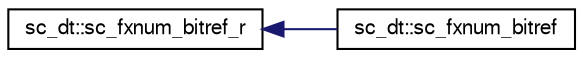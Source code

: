 digraph "Graphical Class Hierarchy"
{
  edge [fontname="FreeSans",fontsize="10",labelfontname="FreeSans",labelfontsize="10"];
  node [fontname="FreeSans",fontsize="10",shape=record];
  rankdir="LR";
  Node0 [label="sc_dt::sc_fxnum_bitref_r",height=0.2,width=0.4,color="black", fillcolor="white", style="filled",URL="$a01528.html"];
  Node0 -> Node1 [dir="back",color="midnightblue",fontsize="10",style="solid",fontname="FreeSans"];
  Node1 [label="sc_dt::sc_fxnum_bitref",height=0.2,width=0.4,color="black", fillcolor="white", style="filled",URL="$a01532.html"];
}
